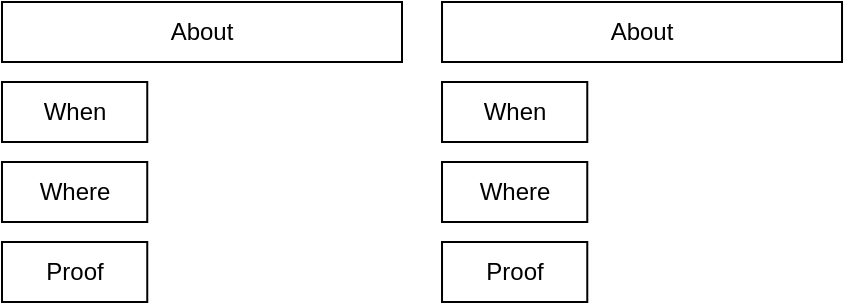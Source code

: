 <mxfile version="14.2.4" type="device"><diagram id="brZPt2eaFbrr7h6SudrO" name="Page-1"><mxGraphModel dx="1038" dy="548" grid="1" gridSize="10" guides="1" tooltips="1" connect="1" arrows="1" fold="1" page="1" pageScale="1" pageWidth="850" pageHeight="1100" math="0" shadow="0"><root><mxCell id="0"/><mxCell id="1" parent="0"/><mxCell id="PG0CMAnueKE6JMi8B984-15" value="" style="group" vertex="1" connectable="0" parent="1"><mxGeometry x="29.994" y="200" width="200.006" height="150" as="geometry"/></mxCell><mxCell id="PG0CMAnueKE6JMi8B984-1" value="About" style="rounded=0;whiteSpace=wrap;html=1;" vertex="1" parent="PG0CMAnueKE6JMi8B984-15"><mxGeometry x="0.006" width="200" height="30" as="geometry"/></mxCell><mxCell id="PG0CMAnueKE6JMi8B984-3" value="When" style="rounded=0;whiteSpace=wrap;html=1;" vertex="1" parent="PG0CMAnueKE6JMi8B984-15"><mxGeometry x="0.006" y="40" width="72.632" height="30" as="geometry"/></mxCell><mxCell id="PG0CMAnueKE6JMi8B984-5" value="Where" style="rounded=0;whiteSpace=wrap;html=1;" vertex="1" parent="PG0CMAnueKE6JMi8B984-15"><mxGeometry y="80" width="72.632" height="30" as="geometry"/></mxCell><mxCell id="PG0CMAnueKE6JMi8B984-6" value="Proof" style="rounded=0;whiteSpace=wrap;html=1;" vertex="1" parent="PG0CMAnueKE6JMi8B984-15"><mxGeometry x="0.004" y="120" width="72.632" height="30" as="geometry"/></mxCell><mxCell id="PG0CMAnueKE6JMi8B984-16" value="" style="group" vertex="1" connectable="0" parent="1"><mxGeometry x="250.004" y="200" width="200.006" height="150" as="geometry"/></mxCell><mxCell id="PG0CMAnueKE6JMi8B984-17" value="About" style="rounded=0;whiteSpace=wrap;html=1;" vertex="1" parent="PG0CMAnueKE6JMi8B984-16"><mxGeometry x="0.006" width="200" height="30" as="geometry"/></mxCell><mxCell id="PG0CMAnueKE6JMi8B984-18" value="When" style="rounded=0;whiteSpace=wrap;html=1;" vertex="1" parent="PG0CMAnueKE6JMi8B984-16"><mxGeometry x="0.006" y="40" width="72.632" height="30" as="geometry"/></mxCell><mxCell id="PG0CMAnueKE6JMi8B984-19" value="Where" style="rounded=0;whiteSpace=wrap;html=1;" vertex="1" parent="PG0CMAnueKE6JMi8B984-16"><mxGeometry y="80" width="72.632" height="30" as="geometry"/></mxCell><mxCell id="PG0CMAnueKE6JMi8B984-20" value="Proof" style="rounded=0;whiteSpace=wrap;html=1;" vertex="1" parent="PG0CMAnueKE6JMi8B984-16"><mxGeometry x="0.004" y="120" width="72.632" height="30" as="geometry"/></mxCell></root></mxGraphModel></diagram></mxfile>